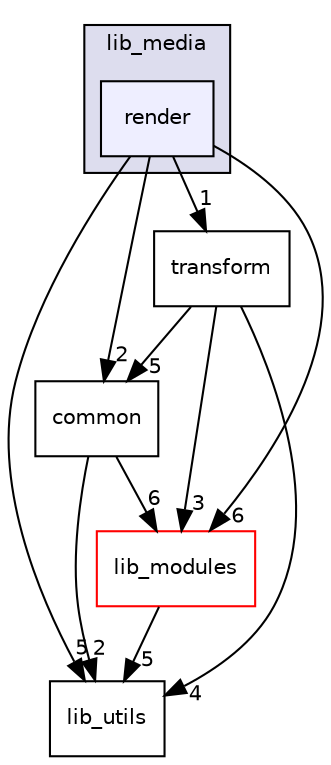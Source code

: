 digraph "render" {
  compound=true
  node [ fontsize="10", fontname="Helvetica"];
  edge [ labelfontsize="10", labelfontname="Helvetica"];
  subgraph clusterdir_4ee8d800e6bc95c0172b2b45e324b930 {
    graph [ bgcolor="#ddddee", pencolor="black", label="lib_media" fontname="Helvetica", fontsize="10", URL="dir_4ee8d800e6bc95c0172b2b45e324b930.html"]
  dir_2efec5e404a2f127ebb62fda78d28022 [shape=box, label="render", style="filled", fillcolor="#eeeeff", pencolor="black", URL="dir_2efec5e404a2f127ebb62fda78d28022.html"];
  }
  dir_77db9afa26da3a63b7844072828be5c7 [shape=box label="common" URL="dir_77db9afa26da3a63b7844072828be5c7.html"];
  dir_e3d70ae8158957779c7fc9bbac2effda [shape=box label="lib_modules" fillcolor="white" style="filled" color="red" URL="dir_e3d70ae8158957779c7fc9bbac2effda.html"];
  dir_c17dc64c98cba5e3a5d53b0eb213fc8d [shape=box label="lib_utils" URL="dir_c17dc64c98cba5e3a5d53b0eb213fc8d.html"];
  dir_ee7e1dfee766e4bd50108699a87a22cc [shape=box label="transform" URL="dir_ee7e1dfee766e4bd50108699a87a22cc.html"];
  dir_77db9afa26da3a63b7844072828be5c7->dir_e3d70ae8158957779c7fc9bbac2effda [headlabel="6", labeldistance=1.5 headhref="dir_000024_000001.html"];
  dir_77db9afa26da3a63b7844072828be5c7->dir_c17dc64c98cba5e3a5d53b0eb213fc8d [headlabel="2", labeldistance=1.5 headhref="dir_000024_000016.html"];
  dir_e3d70ae8158957779c7fc9bbac2effda->dir_c17dc64c98cba5e3a5d53b0eb213fc8d [headlabel="5", labeldistance=1.5 headhref="dir_000001_000016.html"];
  dir_ee7e1dfee766e4bd50108699a87a22cc->dir_77db9afa26da3a63b7844072828be5c7 [headlabel="5", labeldistance=1.5 headhref="dir_000005_000024.html"];
  dir_ee7e1dfee766e4bd50108699a87a22cc->dir_e3d70ae8158957779c7fc9bbac2effda [headlabel="3", labeldistance=1.5 headhref="dir_000005_000001.html"];
  dir_ee7e1dfee766e4bd50108699a87a22cc->dir_c17dc64c98cba5e3a5d53b0eb213fc8d [headlabel="4", labeldistance=1.5 headhref="dir_000005_000016.html"];
  dir_2efec5e404a2f127ebb62fda78d28022->dir_77db9afa26da3a63b7844072828be5c7 [headlabel="2", labeldistance=1.5 headhref="dir_000013_000024.html"];
  dir_2efec5e404a2f127ebb62fda78d28022->dir_e3d70ae8158957779c7fc9bbac2effda [headlabel="6", labeldistance=1.5 headhref="dir_000013_000001.html"];
  dir_2efec5e404a2f127ebb62fda78d28022->dir_c17dc64c98cba5e3a5d53b0eb213fc8d [headlabel="5", labeldistance=1.5 headhref="dir_000013_000016.html"];
  dir_2efec5e404a2f127ebb62fda78d28022->dir_ee7e1dfee766e4bd50108699a87a22cc [headlabel="1", labeldistance=1.5 headhref="dir_000013_000005.html"];
}
